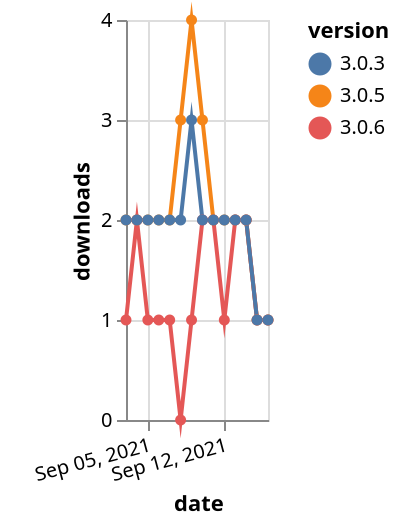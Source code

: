 {"$schema": "https://vega.github.io/schema/vega-lite/v5.json", "description": "A simple bar chart with embedded data.", "data": {"values": [{"date": "2021-09-03", "total": 4240, "delta": 2, "version": "3.0.5"}, {"date": "2021-09-04", "total": 4242, "delta": 2, "version": "3.0.5"}, {"date": "2021-09-05", "total": 4244, "delta": 2, "version": "3.0.5"}, {"date": "2021-09-06", "total": 4246, "delta": 2, "version": "3.0.5"}, {"date": "2021-09-07", "total": 4248, "delta": 2, "version": "3.0.5"}, {"date": "2021-09-08", "total": 4251, "delta": 3, "version": "3.0.5"}, {"date": "2021-09-09", "total": 4255, "delta": 4, "version": "3.0.5"}, {"date": "2021-09-10", "total": 4258, "delta": 3, "version": "3.0.5"}, {"date": "2021-09-11", "total": 4260, "delta": 2, "version": "3.0.5"}, {"date": "2021-09-12", "total": 4262, "delta": 2, "version": "3.0.5"}, {"date": "2021-09-13", "total": 4264, "delta": 2, "version": "3.0.5"}, {"date": "2021-09-14", "total": 4266, "delta": 2, "version": "3.0.5"}, {"date": "2021-09-15", "total": 4267, "delta": 1, "version": "3.0.5"}, {"date": "2021-09-16", "total": 4268, "delta": 1, "version": "3.0.5"}, {"date": "2021-09-03", "total": 153, "delta": 1, "version": "3.0.6"}, {"date": "2021-09-04", "total": 155, "delta": 2, "version": "3.0.6"}, {"date": "2021-09-05", "total": 156, "delta": 1, "version": "3.0.6"}, {"date": "2021-09-06", "total": 157, "delta": 1, "version": "3.0.6"}, {"date": "2021-09-07", "total": 158, "delta": 1, "version": "3.0.6"}, {"date": "2021-09-08", "total": 158, "delta": 0, "version": "3.0.6"}, {"date": "2021-09-09", "total": 159, "delta": 1, "version": "3.0.6"}, {"date": "2021-09-10", "total": 161, "delta": 2, "version": "3.0.6"}, {"date": "2021-09-11", "total": 163, "delta": 2, "version": "3.0.6"}, {"date": "2021-09-12", "total": 164, "delta": 1, "version": "3.0.6"}, {"date": "2021-09-13", "total": 166, "delta": 2, "version": "3.0.6"}, {"date": "2021-09-14", "total": 168, "delta": 2, "version": "3.0.6"}, {"date": "2021-09-15", "total": 169, "delta": 1, "version": "3.0.6"}, {"date": "2021-09-16", "total": 170, "delta": 1, "version": "3.0.6"}, {"date": "2021-09-03", "total": 2587, "delta": 2, "version": "3.0.3"}, {"date": "2021-09-04", "total": 2589, "delta": 2, "version": "3.0.3"}, {"date": "2021-09-05", "total": 2591, "delta": 2, "version": "3.0.3"}, {"date": "2021-09-06", "total": 2593, "delta": 2, "version": "3.0.3"}, {"date": "2021-09-07", "total": 2595, "delta": 2, "version": "3.0.3"}, {"date": "2021-09-08", "total": 2597, "delta": 2, "version": "3.0.3"}, {"date": "2021-09-09", "total": 2600, "delta": 3, "version": "3.0.3"}, {"date": "2021-09-10", "total": 2602, "delta": 2, "version": "3.0.3"}, {"date": "2021-09-11", "total": 2604, "delta": 2, "version": "3.0.3"}, {"date": "2021-09-12", "total": 2606, "delta": 2, "version": "3.0.3"}, {"date": "2021-09-13", "total": 2608, "delta": 2, "version": "3.0.3"}, {"date": "2021-09-14", "total": 2610, "delta": 2, "version": "3.0.3"}, {"date": "2021-09-15", "total": 2611, "delta": 1, "version": "3.0.3"}, {"date": "2021-09-16", "total": 2612, "delta": 1, "version": "3.0.3"}]}, "width": "container", "mark": {"type": "line", "point": {"filled": true}}, "encoding": {"x": {"field": "date", "type": "temporal", "timeUnit": "yearmonthdate", "title": "date", "axis": {"labelAngle": -15}}, "y": {"field": "delta", "type": "quantitative", "title": "downloads"}, "color": {"field": "version", "type": "nominal"}, "tooltip": {"field": "delta"}}}